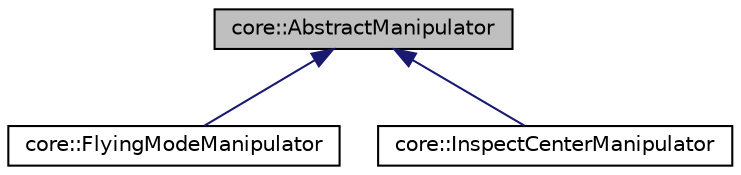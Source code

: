 digraph "core::AbstractManipulator"
{
 // LATEX_PDF_SIZE
  edge [fontname="Helvetica",fontsize="10",labelfontname="Helvetica",labelfontsize="10"];
  node [fontname="Helvetica",fontsize="10",shape=record];
  Node1 [label="core::AbstractManipulator",height=0.2,width=0.4,color="black", fillcolor="grey75", style="filled", fontcolor="black",tooltip=" "];
  Node1 -> Node2 [dir="back",color="midnightblue",fontsize="10",style="solid",fontname="Helvetica"];
  Node2 [label="core::FlyingModeManipulator",height=0.2,width=0.4,color="black", fillcolor="white", style="filled",URL="$d2/d1a/classcore_1_1FlyingModeManipulator.html",tooltip=" "];
  Node1 -> Node3 [dir="back",color="midnightblue",fontsize="10",style="solid",fontname="Helvetica"];
  Node3 [label="core::InspectCenterManipulator",height=0.2,width=0.4,color="black", fillcolor="white", style="filled",URL="$de/de2/classcore_1_1InspectCenterManipulator.html",tooltip=" "];
}
